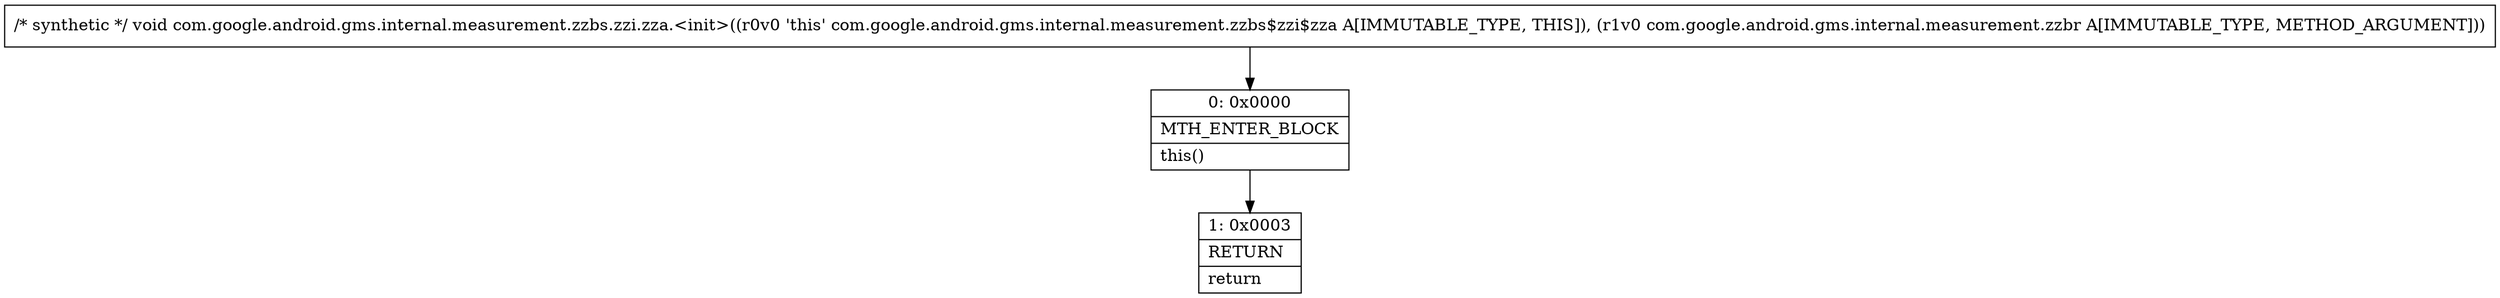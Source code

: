 digraph "CFG forcom.google.android.gms.internal.measurement.zzbs.zzi.zza.\<init\>(Lcom\/google\/android\/gms\/internal\/measurement\/zzbr;)V" {
Node_0 [shape=record,label="{0\:\ 0x0000|MTH_ENTER_BLOCK\l|this()\l}"];
Node_1 [shape=record,label="{1\:\ 0x0003|RETURN\l|return\l}"];
MethodNode[shape=record,label="{\/* synthetic *\/ void com.google.android.gms.internal.measurement.zzbs.zzi.zza.\<init\>((r0v0 'this' com.google.android.gms.internal.measurement.zzbs$zzi$zza A[IMMUTABLE_TYPE, THIS]), (r1v0 com.google.android.gms.internal.measurement.zzbr A[IMMUTABLE_TYPE, METHOD_ARGUMENT])) }"];
MethodNode -> Node_0;
Node_0 -> Node_1;
}

